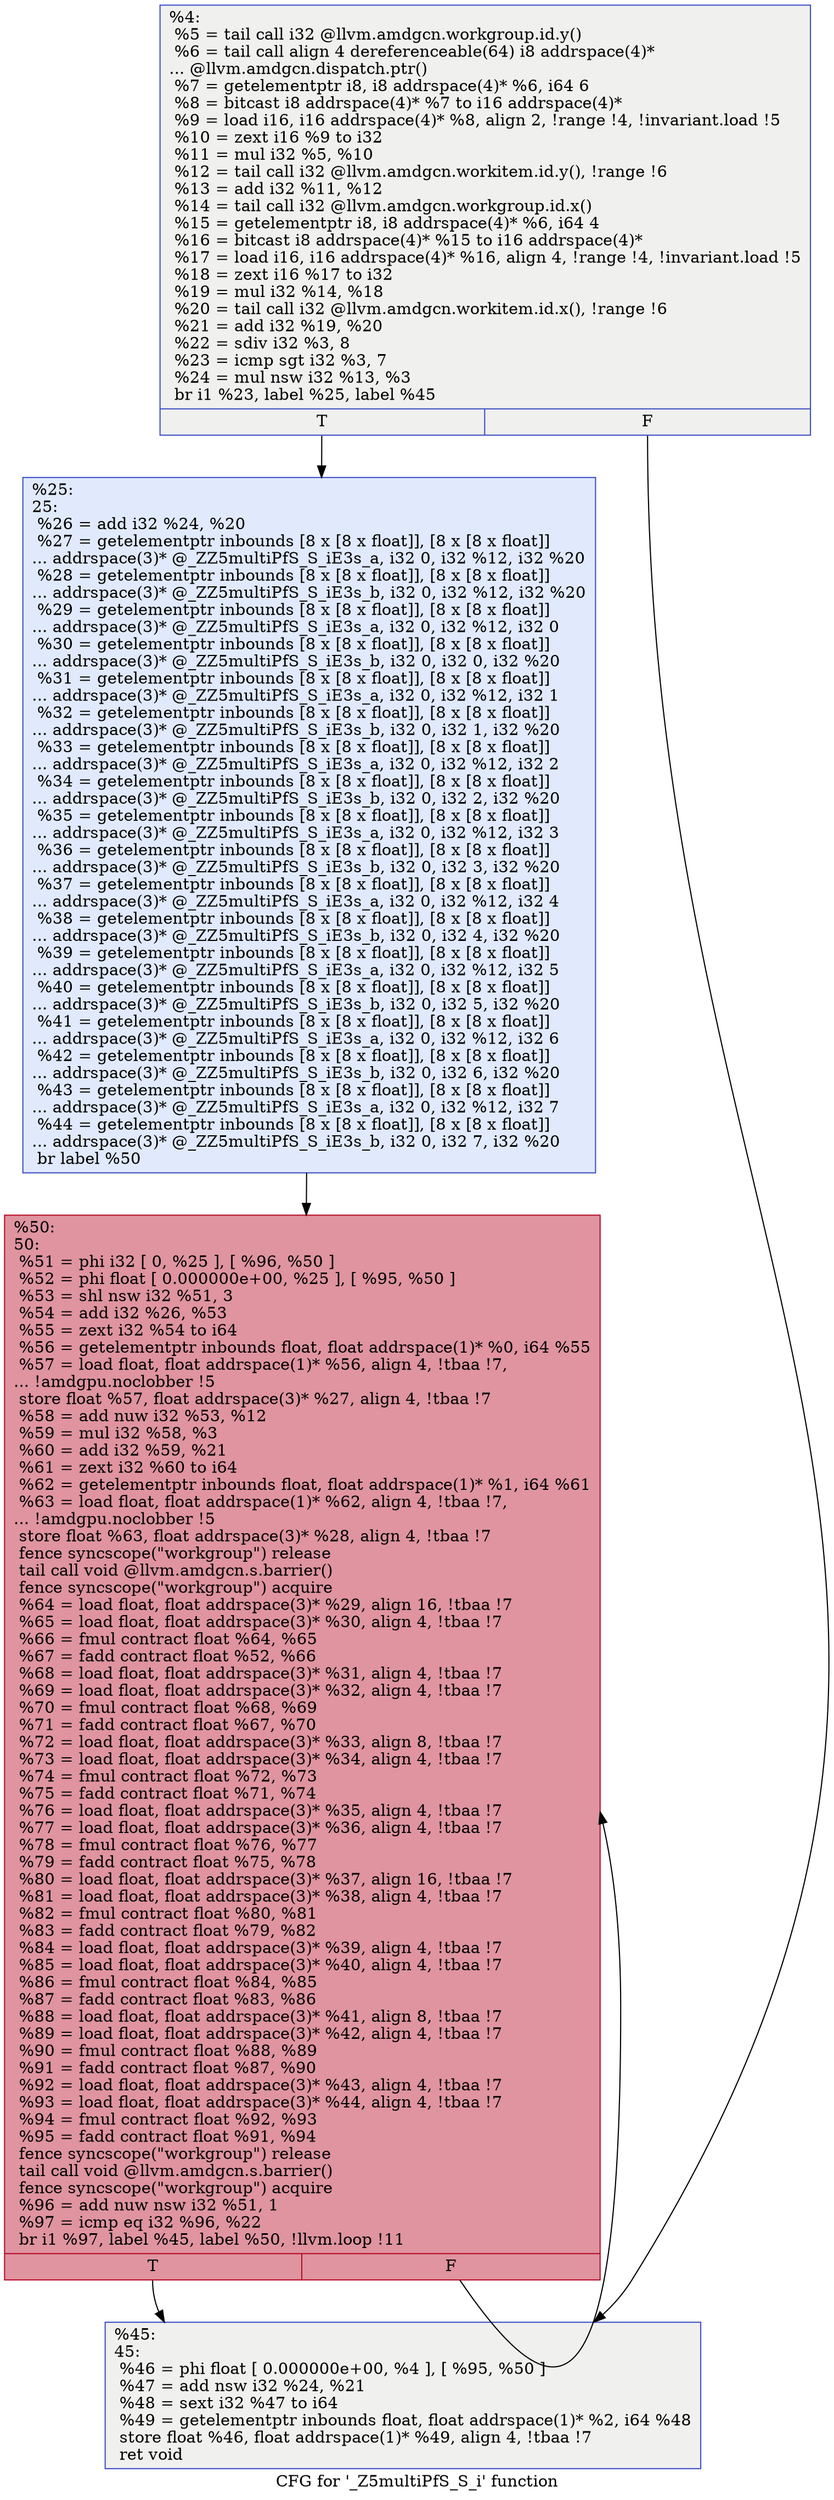 digraph "CFG for '_Z5multiPfS_S_i' function" {
	label="CFG for '_Z5multiPfS_S_i' function";

	Node0x4b06290 [shape=record,color="#3d50c3ff", style=filled, fillcolor="#dedcdb70",label="{%4:\l  %5 = tail call i32 @llvm.amdgcn.workgroup.id.y()\l  %6 = tail call align 4 dereferenceable(64) i8 addrspace(4)*\l... @llvm.amdgcn.dispatch.ptr()\l  %7 = getelementptr i8, i8 addrspace(4)* %6, i64 6\l  %8 = bitcast i8 addrspace(4)* %7 to i16 addrspace(4)*\l  %9 = load i16, i16 addrspace(4)* %8, align 2, !range !4, !invariant.load !5\l  %10 = zext i16 %9 to i32\l  %11 = mul i32 %5, %10\l  %12 = tail call i32 @llvm.amdgcn.workitem.id.y(), !range !6\l  %13 = add i32 %11, %12\l  %14 = tail call i32 @llvm.amdgcn.workgroup.id.x()\l  %15 = getelementptr i8, i8 addrspace(4)* %6, i64 4\l  %16 = bitcast i8 addrspace(4)* %15 to i16 addrspace(4)*\l  %17 = load i16, i16 addrspace(4)* %16, align 4, !range !4, !invariant.load !5\l  %18 = zext i16 %17 to i32\l  %19 = mul i32 %14, %18\l  %20 = tail call i32 @llvm.amdgcn.workitem.id.x(), !range !6\l  %21 = add i32 %19, %20\l  %22 = sdiv i32 %3, 8\l  %23 = icmp sgt i32 %3, 7\l  %24 = mul nsw i32 %13, %3\l  br i1 %23, label %25, label %45\l|{<s0>T|<s1>F}}"];
	Node0x4b06290:s0 -> Node0x4b09d60;
	Node0x4b06290:s1 -> Node0x4b09df0;
	Node0x4b09d60 [shape=record,color="#3d50c3ff", style=filled, fillcolor="#b9d0f970",label="{%25:\l25:                                               \l  %26 = add i32 %24, %20\l  %27 = getelementptr inbounds [8 x [8 x float]], [8 x [8 x float]]\l... addrspace(3)* @_ZZ5multiPfS_S_iE3s_a, i32 0, i32 %12, i32 %20\l  %28 = getelementptr inbounds [8 x [8 x float]], [8 x [8 x float]]\l... addrspace(3)* @_ZZ5multiPfS_S_iE3s_b, i32 0, i32 %12, i32 %20\l  %29 = getelementptr inbounds [8 x [8 x float]], [8 x [8 x float]]\l... addrspace(3)* @_ZZ5multiPfS_S_iE3s_a, i32 0, i32 %12, i32 0\l  %30 = getelementptr inbounds [8 x [8 x float]], [8 x [8 x float]]\l... addrspace(3)* @_ZZ5multiPfS_S_iE3s_b, i32 0, i32 0, i32 %20\l  %31 = getelementptr inbounds [8 x [8 x float]], [8 x [8 x float]]\l... addrspace(3)* @_ZZ5multiPfS_S_iE3s_a, i32 0, i32 %12, i32 1\l  %32 = getelementptr inbounds [8 x [8 x float]], [8 x [8 x float]]\l... addrspace(3)* @_ZZ5multiPfS_S_iE3s_b, i32 0, i32 1, i32 %20\l  %33 = getelementptr inbounds [8 x [8 x float]], [8 x [8 x float]]\l... addrspace(3)* @_ZZ5multiPfS_S_iE3s_a, i32 0, i32 %12, i32 2\l  %34 = getelementptr inbounds [8 x [8 x float]], [8 x [8 x float]]\l... addrspace(3)* @_ZZ5multiPfS_S_iE3s_b, i32 0, i32 2, i32 %20\l  %35 = getelementptr inbounds [8 x [8 x float]], [8 x [8 x float]]\l... addrspace(3)* @_ZZ5multiPfS_S_iE3s_a, i32 0, i32 %12, i32 3\l  %36 = getelementptr inbounds [8 x [8 x float]], [8 x [8 x float]]\l... addrspace(3)* @_ZZ5multiPfS_S_iE3s_b, i32 0, i32 3, i32 %20\l  %37 = getelementptr inbounds [8 x [8 x float]], [8 x [8 x float]]\l... addrspace(3)* @_ZZ5multiPfS_S_iE3s_a, i32 0, i32 %12, i32 4\l  %38 = getelementptr inbounds [8 x [8 x float]], [8 x [8 x float]]\l... addrspace(3)* @_ZZ5multiPfS_S_iE3s_b, i32 0, i32 4, i32 %20\l  %39 = getelementptr inbounds [8 x [8 x float]], [8 x [8 x float]]\l... addrspace(3)* @_ZZ5multiPfS_S_iE3s_a, i32 0, i32 %12, i32 5\l  %40 = getelementptr inbounds [8 x [8 x float]], [8 x [8 x float]]\l... addrspace(3)* @_ZZ5multiPfS_S_iE3s_b, i32 0, i32 5, i32 %20\l  %41 = getelementptr inbounds [8 x [8 x float]], [8 x [8 x float]]\l... addrspace(3)* @_ZZ5multiPfS_S_iE3s_a, i32 0, i32 %12, i32 6\l  %42 = getelementptr inbounds [8 x [8 x float]], [8 x [8 x float]]\l... addrspace(3)* @_ZZ5multiPfS_S_iE3s_b, i32 0, i32 6, i32 %20\l  %43 = getelementptr inbounds [8 x [8 x float]], [8 x [8 x float]]\l... addrspace(3)* @_ZZ5multiPfS_S_iE3s_a, i32 0, i32 %12, i32 7\l  %44 = getelementptr inbounds [8 x [8 x float]], [8 x [8 x float]]\l... addrspace(3)* @_ZZ5multiPfS_S_iE3s_b, i32 0, i32 7, i32 %20\l  br label %50\l}"];
	Node0x4b09d60 -> Node0x4b0b1e0;
	Node0x4b09df0 [shape=record,color="#3d50c3ff", style=filled, fillcolor="#dedcdb70",label="{%45:\l45:                                               \l  %46 = phi float [ 0.000000e+00, %4 ], [ %95, %50 ]\l  %47 = add nsw i32 %24, %21\l  %48 = sext i32 %47 to i64\l  %49 = getelementptr inbounds float, float addrspace(1)* %2, i64 %48\l  store float %46, float addrspace(1)* %49, align 4, !tbaa !7\l  ret void\l}"];
	Node0x4b0b1e0 [shape=record,color="#b70d28ff", style=filled, fillcolor="#b70d2870",label="{%50:\l50:                                               \l  %51 = phi i32 [ 0, %25 ], [ %96, %50 ]\l  %52 = phi float [ 0.000000e+00, %25 ], [ %95, %50 ]\l  %53 = shl nsw i32 %51, 3\l  %54 = add i32 %26, %53\l  %55 = zext i32 %54 to i64\l  %56 = getelementptr inbounds float, float addrspace(1)* %0, i64 %55\l  %57 = load float, float addrspace(1)* %56, align 4, !tbaa !7,\l... !amdgpu.noclobber !5\l  store float %57, float addrspace(3)* %27, align 4, !tbaa !7\l  %58 = add nuw i32 %53, %12\l  %59 = mul i32 %58, %3\l  %60 = add i32 %59, %21\l  %61 = zext i32 %60 to i64\l  %62 = getelementptr inbounds float, float addrspace(1)* %1, i64 %61\l  %63 = load float, float addrspace(1)* %62, align 4, !tbaa !7,\l... !amdgpu.noclobber !5\l  store float %63, float addrspace(3)* %28, align 4, !tbaa !7\l  fence syncscope(\"workgroup\") release\l  tail call void @llvm.amdgcn.s.barrier()\l  fence syncscope(\"workgroup\") acquire\l  %64 = load float, float addrspace(3)* %29, align 16, !tbaa !7\l  %65 = load float, float addrspace(3)* %30, align 4, !tbaa !7\l  %66 = fmul contract float %64, %65\l  %67 = fadd contract float %52, %66\l  %68 = load float, float addrspace(3)* %31, align 4, !tbaa !7\l  %69 = load float, float addrspace(3)* %32, align 4, !tbaa !7\l  %70 = fmul contract float %68, %69\l  %71 = fadd contract float %67, %70\l  %72 = load float, float addrspace(3)* %33, align 8, !tbaa !7\l  %73 = load float, float addrspace(3)* %34, align 4, !tbaa !7\l  %74 = fmul contract float %72, %73\l  %75 = fadd contract float %71, %74\l  %76 = load float, float addrspace(3)* %35, align 4, !tbaa !7\l  %77 = load float, float addrspace(3)* %36, align 4, !tbaa !7\l  %78 = fmul contract float %76, %77\l  %79 = fadd contract float %75, %78\l  %80 = load float, float addrspace(3)* %37, align 16, !tbaa !7\l  %81 = load float, float addrspace(3)* %38, align 4, !tbaa !7\l  %82 = fmul contract float %80, %81\l  %83 = fadd contract float %79, %82\l  %84 = load float, float addrspace(3)* %39, align 4, !tbaa !7\l  %85 = load float, float addrspace(3)* %40, align 4, !tbaa !7\l  %86 = fmul contract float %84, %85\l  %87 = fadd contract float %83, %86\l  %88 = load float, float addrspace(3)* %41, align 8, !tbaa !7\l  %89 = load float, float addrspace(3)* %42, align 4, !tbaa !7\l  %90 = fmul contract float %88, %89\l  %91 = fadd contract float %87, %90\l  %92 = load float, float addrspace(3)* %43, align 4, !tbaa !7\l  %93 = load float, float addrspace(3)* %44, align 4, !tbaa !7\l  %94 = fmul contract float %92, %93\l  %95 = fadd contract float %91, %94\l  fence syncscope(\"workgroup\") release\l  tail call void @llvm.amdgcn.s.barrier()\l  fence syncscope(\"workgroup\") acquire\l  %96 = add nuw nsw i32 %51, 1\l  %97 = icmp eq i32 %96, %22\l  br i1 %97, label %45, label %50, !llvm.loop !11\l|{<s0>T|<s1>F}}"];
	Node0x4b0b1e0:s0 -> Node0x4b09df0;
	Node0x4b0b1e0:s1 -> Node0x4b0b1e0;
}
